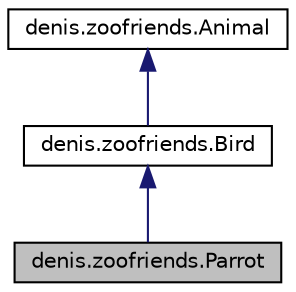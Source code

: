 digraph "denis.zoofriends.Parrot"
{
  edge [fontname="Helvetica",fontsize="10",labelfontname="Helvetica",labelfontsize="10"];
  node [fontname="Helvetica",fontsize="10",shape=record];
  Node1 [label="denis.zoofriends.Parrot",height=0.2,width=0.4,color="black", fillcolor="grey75", style="filled" fontcolor="black"];
  Node2 -> Node1 [dir="back",color="midnightblue",fontsize="10",style="solid",fontname="Helvetica"];
  Node2 [label="denis.zoofriends.Bird",height=0.2,width=0.4,color="black", fillcolor="white", style="filled",URL="$classdenis_1_1zoofriends_1_1_bird.html"];
  Node3 -> Node2 [dir="back",color="midnightblue",fontsize="10",style="solid",fontname="Helvetica"];
  Node3 [label="denis.zoofriends.Animal",height=0.2,width=0.4,color="black", fillcolor="white", style="filled",URL="$classdenis_1_1zoofriends_1_1_animal.html"];
}
